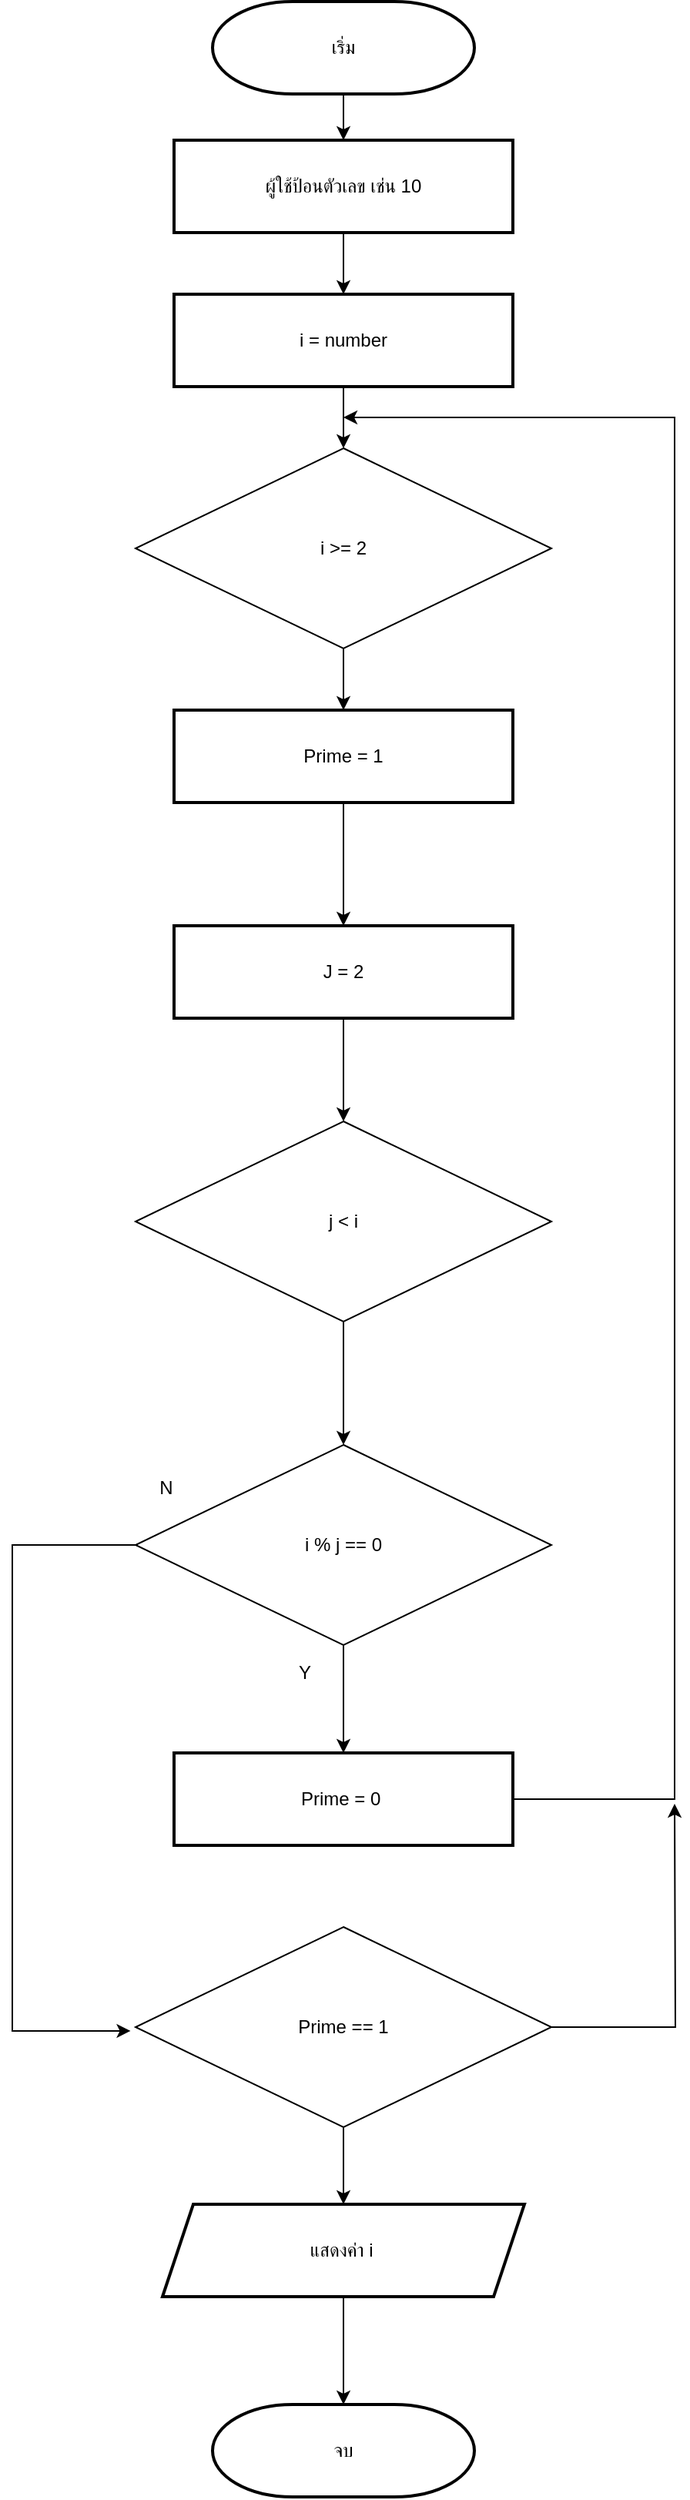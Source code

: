 <mxfile version="25.0.2">
  <diagram name="Page-1" id="jumWqJxxSJK1sEaJk6bW">
    <mxGraphModel dx="5007" dy="2283" grid="1" gridSize="10" guides="1" tooltips="1" connect="1" arrows="1" fold="1" page="0" pageScale="1" pageWidth="827" pageHeight="1169" math="0" shadow="0">
      <root>
        <mxCell id="0" />
        <mxCell id="1" parent="0" />
        <mxCell id="R5g70i6j4jzrvK7nZqiq-4" value="" style="edgeStyle=orthogonalEdgeStyle;rounded=0;orthogonalLoop=1;jettySize=auto;html=1;fontColor=default;labelBackgroundColor=none;" edge="1" parent="1" source="R5g70i6j4jzrvK7nZqiq-1" target="R5g70i6j4jzrvK7nZqiq-3">
          <mxGeometry relative="1" as="geometry" />
        </mxCell>
        <mxCell id="R5g70i6j4jzrvK7nZqiq-1" value="เริ่ม" style="strokeWidth=2;html=1;shape=mxgraph.flowchart.terminator;whiteSpace=wrap;fontColor=default;labelBackgroundColor=none;" vertex="1" parent="1">
          <mxGeometry x="330" y="320" width="170" height="60" as="geometry" />
        </mxCell>
        <mxCell id="R5g70i6j4jzrvK7nZqiq-6" value="" style="edgeStyle=orthogonalEdgeStyle;rounded=0;orthogonalLoop=1;jettySize=auto;html=1;fontColor=default;labelBackgroundColor=none;" edge="1" parent="1" source="R5g70i6j4jzrvK7nZqiq-3" target="R5g70i6j4jzrvK7nZqiq-5">
          <mxGeometry relative="1" as="geometry" />
        </mxCell>
        <mxCell id="R5g70i6j4jzrvK7nZqiq-3" value="ผู้ใช้ป้อนตัวเลข เช่น 10" style="whiteSpace=wrap;html=1;strokeWidth=2;fontColor=default;labelBackgroundColor=none;" vertex="1" parent="1">
          <mxGeometry x="305" y="410" width="220" height="60" as="geometry" />
        </mxCell>
        <mxCell id="R5g70i6j4jzrvK7nZqiq-8" value="" style="edgeStyle=orthogonalEdgeStyle;rounded=0;orthogonalLoop=1;jettySize=auto;html=1;fontColor=default;labelBackgroundColor=none;" edge="1" parent="1" source="R5g70i6j4jzrvK7nZqiq-5" target="R5g70i6j4jzrvK7nZqiq-7">
          <mxGeometry relative="1" as="geometry" />
        </mxCell>
        <mxCell id="R5g70i6j4jzrvK7nZqiq-5" value="i = number" style="whiteSpace=wrap;html=1;strokeWidth=2;fontColor=default;labelBackgroundColor=none;" vertex="1" parent="1">
          <mxGeometry x="305" y="510" width="220" height="60" as="geometry" />
        </mxCell>
        <mxCell id="R5g70i6j4jzrvK7nZqiq-12" value="" style="edgeStyle=orthogonalEdgeStyle;rounded=0;orthogonalLoop=1;jettySize=auto;html=1;fontColor=default;labelBackgroundColor=none;" edge="1" parent="1" source="R5g70i6j4jzrvK7nZqiq-7" target="R5g70i6j4jzrvK7nZqiq-11">
          <mxGeometry relative="1" as="geometry" />
        </mxCell>
        <mxCell id="R5g70i6j4jzrvK7nZqiq-7" value="i &amp;gt;= 2" style="rhombus;whiteSpace=wrap;html=1;fontColor=default;labelBackgroundColor=none;" vertex="1" parent="1">
          <mxGeometry x="280" y="610.0" width="270" height="130" as="geometry" />
        </mxCell>
        <mxCell id="R5g70i6j4jzrvK7nZqiq-14" value="" style="edgeStyle=orthogonalEdgeStyle;rounded=0;orthogonalLoop=1;jettySize=auto;html=1;fontColor=default;labelBackgroundColor=none;" edge="1" parent="1" source="R5g70i6j4jzrvK7nZqiq-11" target="R5g70i6j4jzrvK7nZqiq-13">
          <mxGeometry relative="1" as="geometry" />
        </mxCell>
        <mxCell id="R5g70i6j4jzrvK7nZqiq-11" value="Prime = 1" style="whiteSpace=wrap;html=1;strokeWidth=2;fontColor=default;labelBackgroundColor=none;" vertex="1" parent="1">
          <mxGeometry x="305" y="780" width="220" height="60" as="geometry" />
        </mxCell>
        <mxCell id="R5g70i6j4jzrvK7nZqiq-16" value="" style="edgeStyle=orthogonalEdgeStyle;rounded=0;orthogonalLoop=1;jettySize=auto;html=1;fontColor=default;labelBackgroundColor=none;" edge="1" parent="1" source="R5g70i6j4jzrvK7nZqiq-13" target="R5g70i6j4jzrvK7nZqiq-15">
          <mxGeometry relative="1" as="geometry" />
        </mxCell>
        <mxCell id="R5g70i6j4jzrvK7nZqiq-13" value="J = 2" style="whiteSpace=wrap;html=1;strokeWidth=2;fontColor=default;labelBackgroundColor=none;" vertex="1" parent="1">
          <mxGeometry x="305" y="920" width="220" height="60" as="geometry" />
        </mxCell>
        <mxCell id="R5g70i6j4jzrvK7nZqiq-18" value="" style="edgeStyle=orthogonalEdgeStyle;rounded=0;orthogonalLoop=1;jettySize=auto;html=1;fontColor=default;labelBackgroundColor=none;" edge="1" parent="1" source="R5g70i6j4jzrvK7nZqiq-15" target="R5g70i6j4jzrvK7nZqiq-17">
          <mxGeometry relative="1" as="geometry" />
        </mxCell>
        <mxCell id="R5g70i6j4jzrvK7nZqiq-15" value="j &amp;lt; i" style="rhombus;whiteSpace=wrap;html=1;fontColor=default;labelBackgroundColor=none;" vertex="1" parent="1">
          <mxGeometry x="280" y="1047" width="270" height="130" as="geometry" />
        </mxCell>
        <mxCell id="R5g70i6j4jzrvK7nZqiq-20" value="" style="edgeStyle=orthogonalEdgeStyle;rounded=0;orthogonalLoop=1;jettySize=auto;html=1;fontColor=default;labelBackgroundColor=none;" edge="1" parent="1" source="R5g70i6j4jzrvK7nZqiq-17" target="R5g70i6j4jzrvK7nZqiq-19">
          <mxGeometry relative="1" as="geometry" />
        </mxCell>
        <mxCell id="R5g70i6j4jzrvK7nZqiq-25" style="edgeStyle=orthogonalEdgeStyle;rounded=0;orthogonalLoop=1;jettySize=auto;html=1;entryX=-0.012;entryY=0.519;entryDx=0;entryDy=0;entryPerimeter=0;exitX=0;exitY=0.5;exitDx=0;exitDy=0;fontColor=default;labelBackgroundColor=none;" edge="1" parent="1" source="R5g70i6j4jzrvK7nZqiq-17" target="R5g70i6j4jzrvK7nZqiq-26">
          <mxGeometry relative="1" as="geometry">
            <mxPoint x="170" y="1640" as="targetPoint" />
            <Array as="points">
              <mxPoint x="200" y="1322" />
              <mxPoint x="200" y="1638" />
            </Array>
          </mxGeometry>
        </mxCell>
        <mxCell id="R5g70i6j4jzrvK7nZqiq-17" value="i % j == 0" style="rhombus;whiteSpace=wrap;html=1;fontColor=default;labelBackgroundColor=none;" vertex="1" parent="1">
          <mxGeometry x="280" y="1257" width="270" height="130" as="geometry" />
        </mxCell>
        <mxCell id="R5g70i6j4jzrvK7nZqiq-22" style="edgeStyle=orthogonalEdgeStyle;rounded=0;orthogonalLoop=1;jettySize=auto;html=1;exitX=1;exitY=0.5;exitDx=0;exitDy=0;fontColor=default;labelBackgroundColor=none;" edge="1" parent="1" source="R5g70i6j4jzrvK7nZqiq-19">
          <mxGeometry relative="1" as="geometry">
            <mxPoint x="415" y="590" as="targetPoint" />
            <Array as="points">
              <mxPoint x="630" y="1487" />
              <mxPoint x="630" y="590" />
            </Array>
          </mxGeometry>
        </mxCell>
        <mxCell id="R5g70i6j4jzrvK7nZqiq-19" value="Prime = 0&amp;nbsp;" style="whiteSpace=wrap;html=1;strokeWidth=2;fontColor=default;labelBackgroundColor=none;" vertex="1" parent="1">
          <mxGeometry x="305" y="1457" width="220" height="60" as="geometry" />
        </mxCell>
        <mxCell id="R5g70i6j4jzrvK7nZqiq-23" value="Y" style="text;html=1;align=center;verticalAlign=middle;whiteSpace=wrap;rounded=0;fontColor=default;labelBackgroundColor=none;" vertex="1" parent="1">
          <mxGeometry x="360" y="1390" width="60" height="30" as="geometry" />
        </mxCell>
        <mxCell id="R5g70i6j4jzrvK7nZqiq-24" value="N" style="text;html=1;align=center;verticalAlign=middle;whiteSpace=wrap;rounded=0;fontColor=default;labelBackgroundColor=none;" vertex="1" parent="1">
          <mxGeometry x="270" y="1270" width="60" height="30" as="geometry" />
        </mxCell>
        <mxCell id="R5g70i6j4jzrvK7nZqiq-28" value="" style="edgeStyle=orthogonalEdgeStyle;rounded=0;orthogonalLoop=1;jettySize=auto;html=1;fontColor=default;labelBackgroundColor=none;" edge="1" parent="1" source="R5g70i6j4jzrvK7nZqiq-26" target="R5g70i6j4jzrvK7nZqiq-27">
          <mxGeometry relative="1" as="geometry" />
        </mxCell>
        <mxCell id="R5g70i6j4jzrvK7nZqiq-29" style="edgeStyle=orthogonalEdgeStyle;rounded=0;orthogonalLoop=1;jettySize=auto;html=1;fontColor=default;labelBackgroundColor=none;" edge="1" parent="1" source="R5g70i6j4jzrvK7nZqiq-26">
          <mxGeometry relative="1" as="geometry">
            <mxPoint x="630.0" y="1490" as="targetPoint" />
          </mxGeometry>
        </mxCell>
        <mxCell id="R5g70i6j4jzrvK7nZqiq-26" value="Prime == 1" style="rhombus;whiteSpace=wrap;html=1;fontColor=default;labelBackgroundColor=none;" vertex="1" parent="1">
          <mxGeometry x="280" y="1570" width="270" height="130" as="geometry" />
        </mxCell>
        <mxCell id="R5g70i6j4jzrvK7nZqiq-31" value="" style="edgeStyle=orthogonalEdgeStyle;rounded=0;orthogonalLoop=1;jettySize=auto;html=1;fontColor=default;labelBackgroundColor=none;" edge="1" parent="1" source="R5g70i6j4jzrvK7nZqiq-27" target="R5g70i6j4jzrvK7nZqiq-30">
          <mxGeometry relative="1" as="geometry" />
        </mxCell>
        <mxCell id="R5g70i6j4jzrvK7nZqiq-27" value="แสดงค่า i&amp;nbsp;" style="shape=parallelogram;perimeter=parallelogramPerimeter;whiteSpace=wrap;html=1;fixedSize=1;strokeWidth=2;fontColor=default;labelBackgroundColor=none;" vertex="1" parent="1">
          <mxGeometry x="297.5" y="1750" width="235" height="60" as="geometry" />
        </mxCell>
        <mxCell id="R5g70i6j4jzrvK7nZqiq-30" value="จบ" style="strokeWidth=2;html=1;shape=mxgraph.flowchart.terminator;whiteSpace=wrap;fontColor=default;labelBackgroundColor=none;" vertex="1" parent="1">
          <mxGeometry x="330" y="1880" width="170" height="60" as="geometry" />
        </mxCell>
      </root>
    </mxGraphModel>
  </diagram>
</mxfile>

